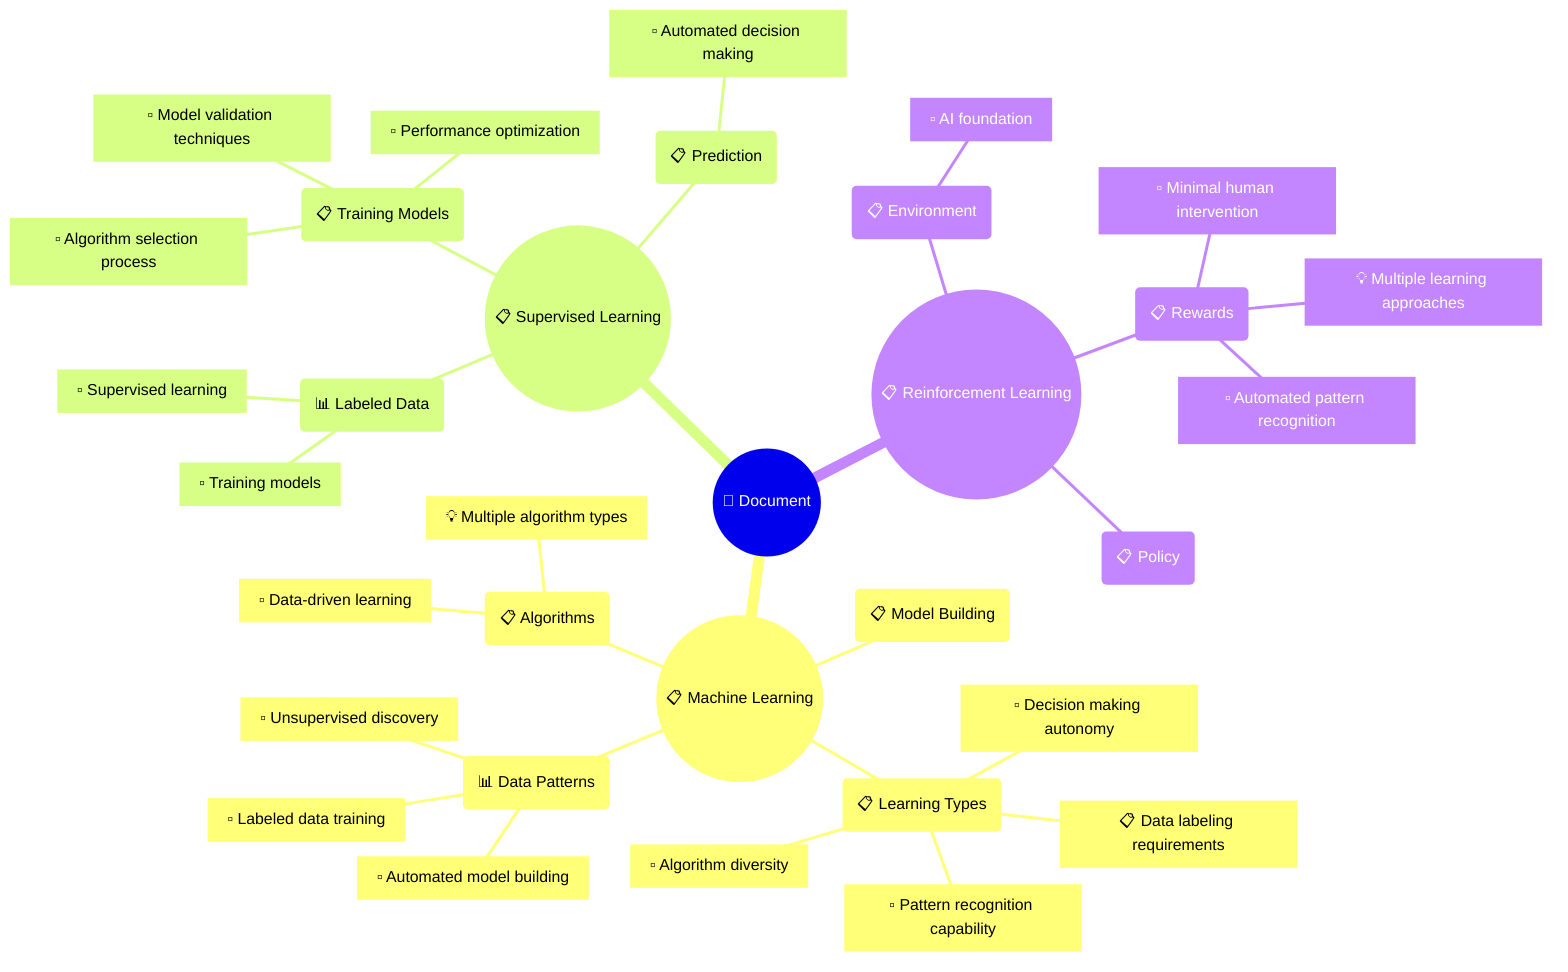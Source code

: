 mindmap
    ((📄 Document))
        ((📋 Machine Learning))
            (📋 Learning Types)
                [📋 Data labeling requirements]
                [▫️ Pattern recognition capability]
                [▫️ Decision making autonomy]
                [▫️ Algorithm diversity]
            (📊 Data Patterns)
                [▫️ Automated model building]
                [▫️ Labeled data training]
                [▫️ Unsupervised discovery]
            (📋 Algorithms)
                [▫️ Data-driven learning]
                [💡 Multiple algorithm types]
            (📋 Model Building)
        ((📋 Supervised Learning))
            (📊 Labeled Data)
                [▫️ Supervised learning]
                [▫️ Training models]
            (📋 Training Models)
                [▫️ Algorithm selection process]
                [▫️ Model validation techniques]
                [▫️ Performance optimization]
            (📋 Prediction)
                [▫️ Automated decision making]
        ((📋 Reinforcement Learning))
            (📋 Environment)
                [▫️ AI foundation]
            (📋 Rewards)
                [▫️ Automated pattern recognition]
                [▫️ Minimal human intervention]
                [💡 Multiple learning approaches]
            (📋 Policy)